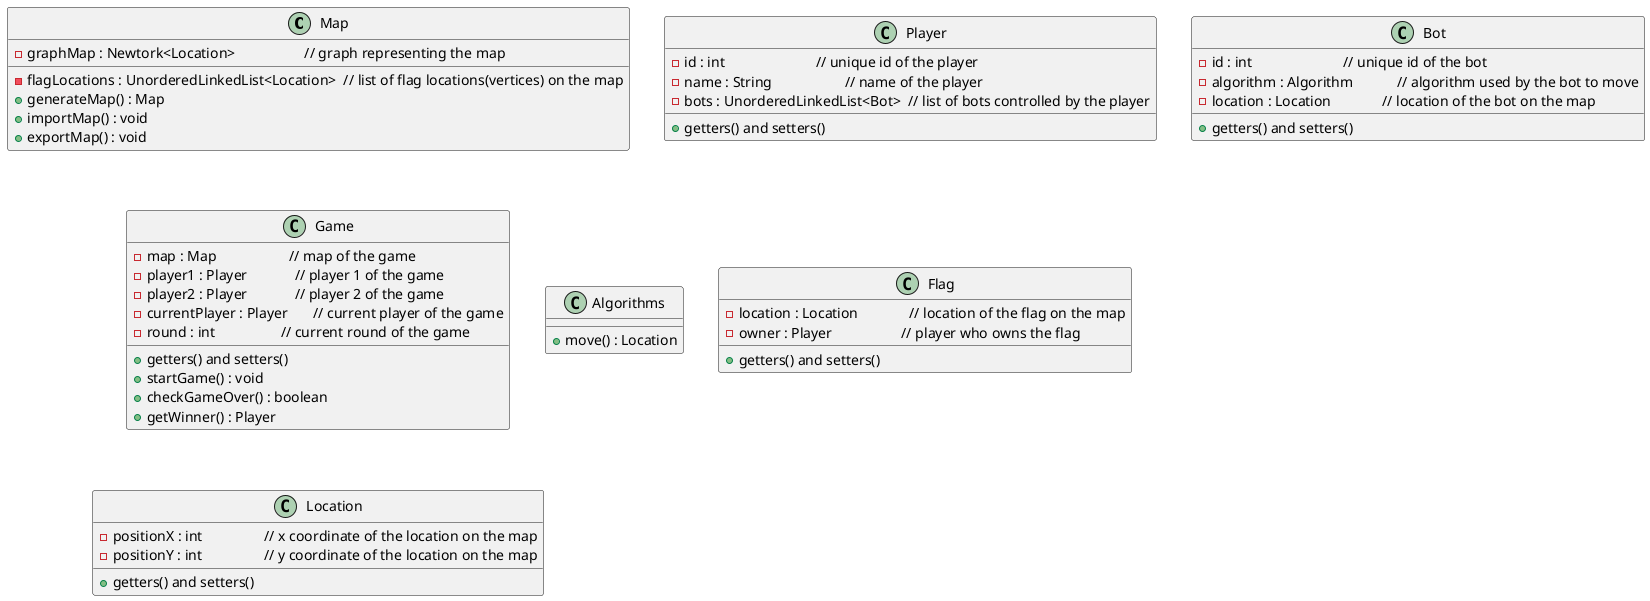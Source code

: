 @startuml
'https://plantuml.com/class-diagram

class Map
class Player
class Bot
class Game
class Algorithms
class Flag

class Game {
    - map : Map                    // map of the game
    - player1 : Player             // player 1 of the game
    - player2 : Player             // player 2 of the game
    - currentPlayer : Player       // current player of the game
    - round : int                  // current round of the game
    + getters() and setters()
    + startGame() : void
    + checkGameOver() : boolean
    + getWinner() : Player
}

class Map {
    - graphMap : Newtork<Location>                   // graph representing the map
    - flagLocations : UnorderedLinkedList<Location>  // list of flag locations(vertices) on the map
    + generateMap() : Map
    + importMap() : void
    + exportMap() : void
}

'Classe Correta Não Alterar'
class Location {
    - positionX : int                 // x coordinate of the location on the map
    - positionY : int                 // y coordinate of the location on the map
    + getters() and setters()
}
'Classe Correta Não Alterar'
class Flag {
    - location : Location              // location of the flag on the map
    - owner : Player                   // player who owns the flag
    + getters() and setters()
}

class Player {
    - id : int                         // unique id of the player
    - name : String                    // name of the player
    - bots : UnorderedLinkedList<Bot>  // list of bots controlled by the player
    + getters() and setters()
}
class Bot {
    - id : int                         // unique id of the bot
    - algorithm : Algorithm            // algorithm used by the bot to move
    - location : Location              // location of the bot on the map
    + getters() and setters()

}

class Algorithms {
    + move() : Location
}






@enduml
























class CaptureTheFlag{
  Map map ;
  Player player1m, player2 ;

    public CaptureTheFlag() {
        this.map = new Map;
        this.player1 = new Player;
        this.player2 = new Player;
    }
}

